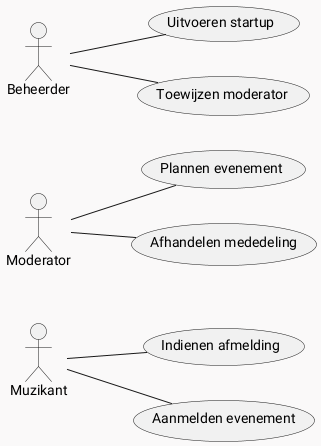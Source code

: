 @startuml Use case diagram
skinparam backgroundColor #FAF9F9
skinparam DefaultFontName Roboto

left to right direction
:Muzikant:
:Moderator:
:Beheerder:

(Indienen afmelding) AS reportAbsence
(Aanmelden evenement) AS signUpEvent
(Plannen evenement) AS planEvent
(Afhandelen mededeling) AS dispatchNotice
(Uitvoeren startup) AS startUp
(Toewijzen moderator) AS assignMod

Muzikant -- reportAbsence
Muzikant -- signUpEvent
Moderator -- planEvent
Moderator -- dispatchNotice
Beheerder -- startUp
Beheerder -- assignMod
@enduml

